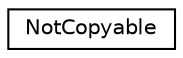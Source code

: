 digraph "Graphical Class Hierarchy"
{
  edge [fontname="Helvetica",fontsize="10",labelfontname="Helvetica",labelfontsize="10"];
  node [fontname="Helvetica",fontsize="10",shape=record];
  rankdir="LR";
  Node0 [label="NotCopyable",height=0.2,width=0.4,color="black", fillcolor="white", style="filled",URL="$struct_not_copyable.html"];
}
